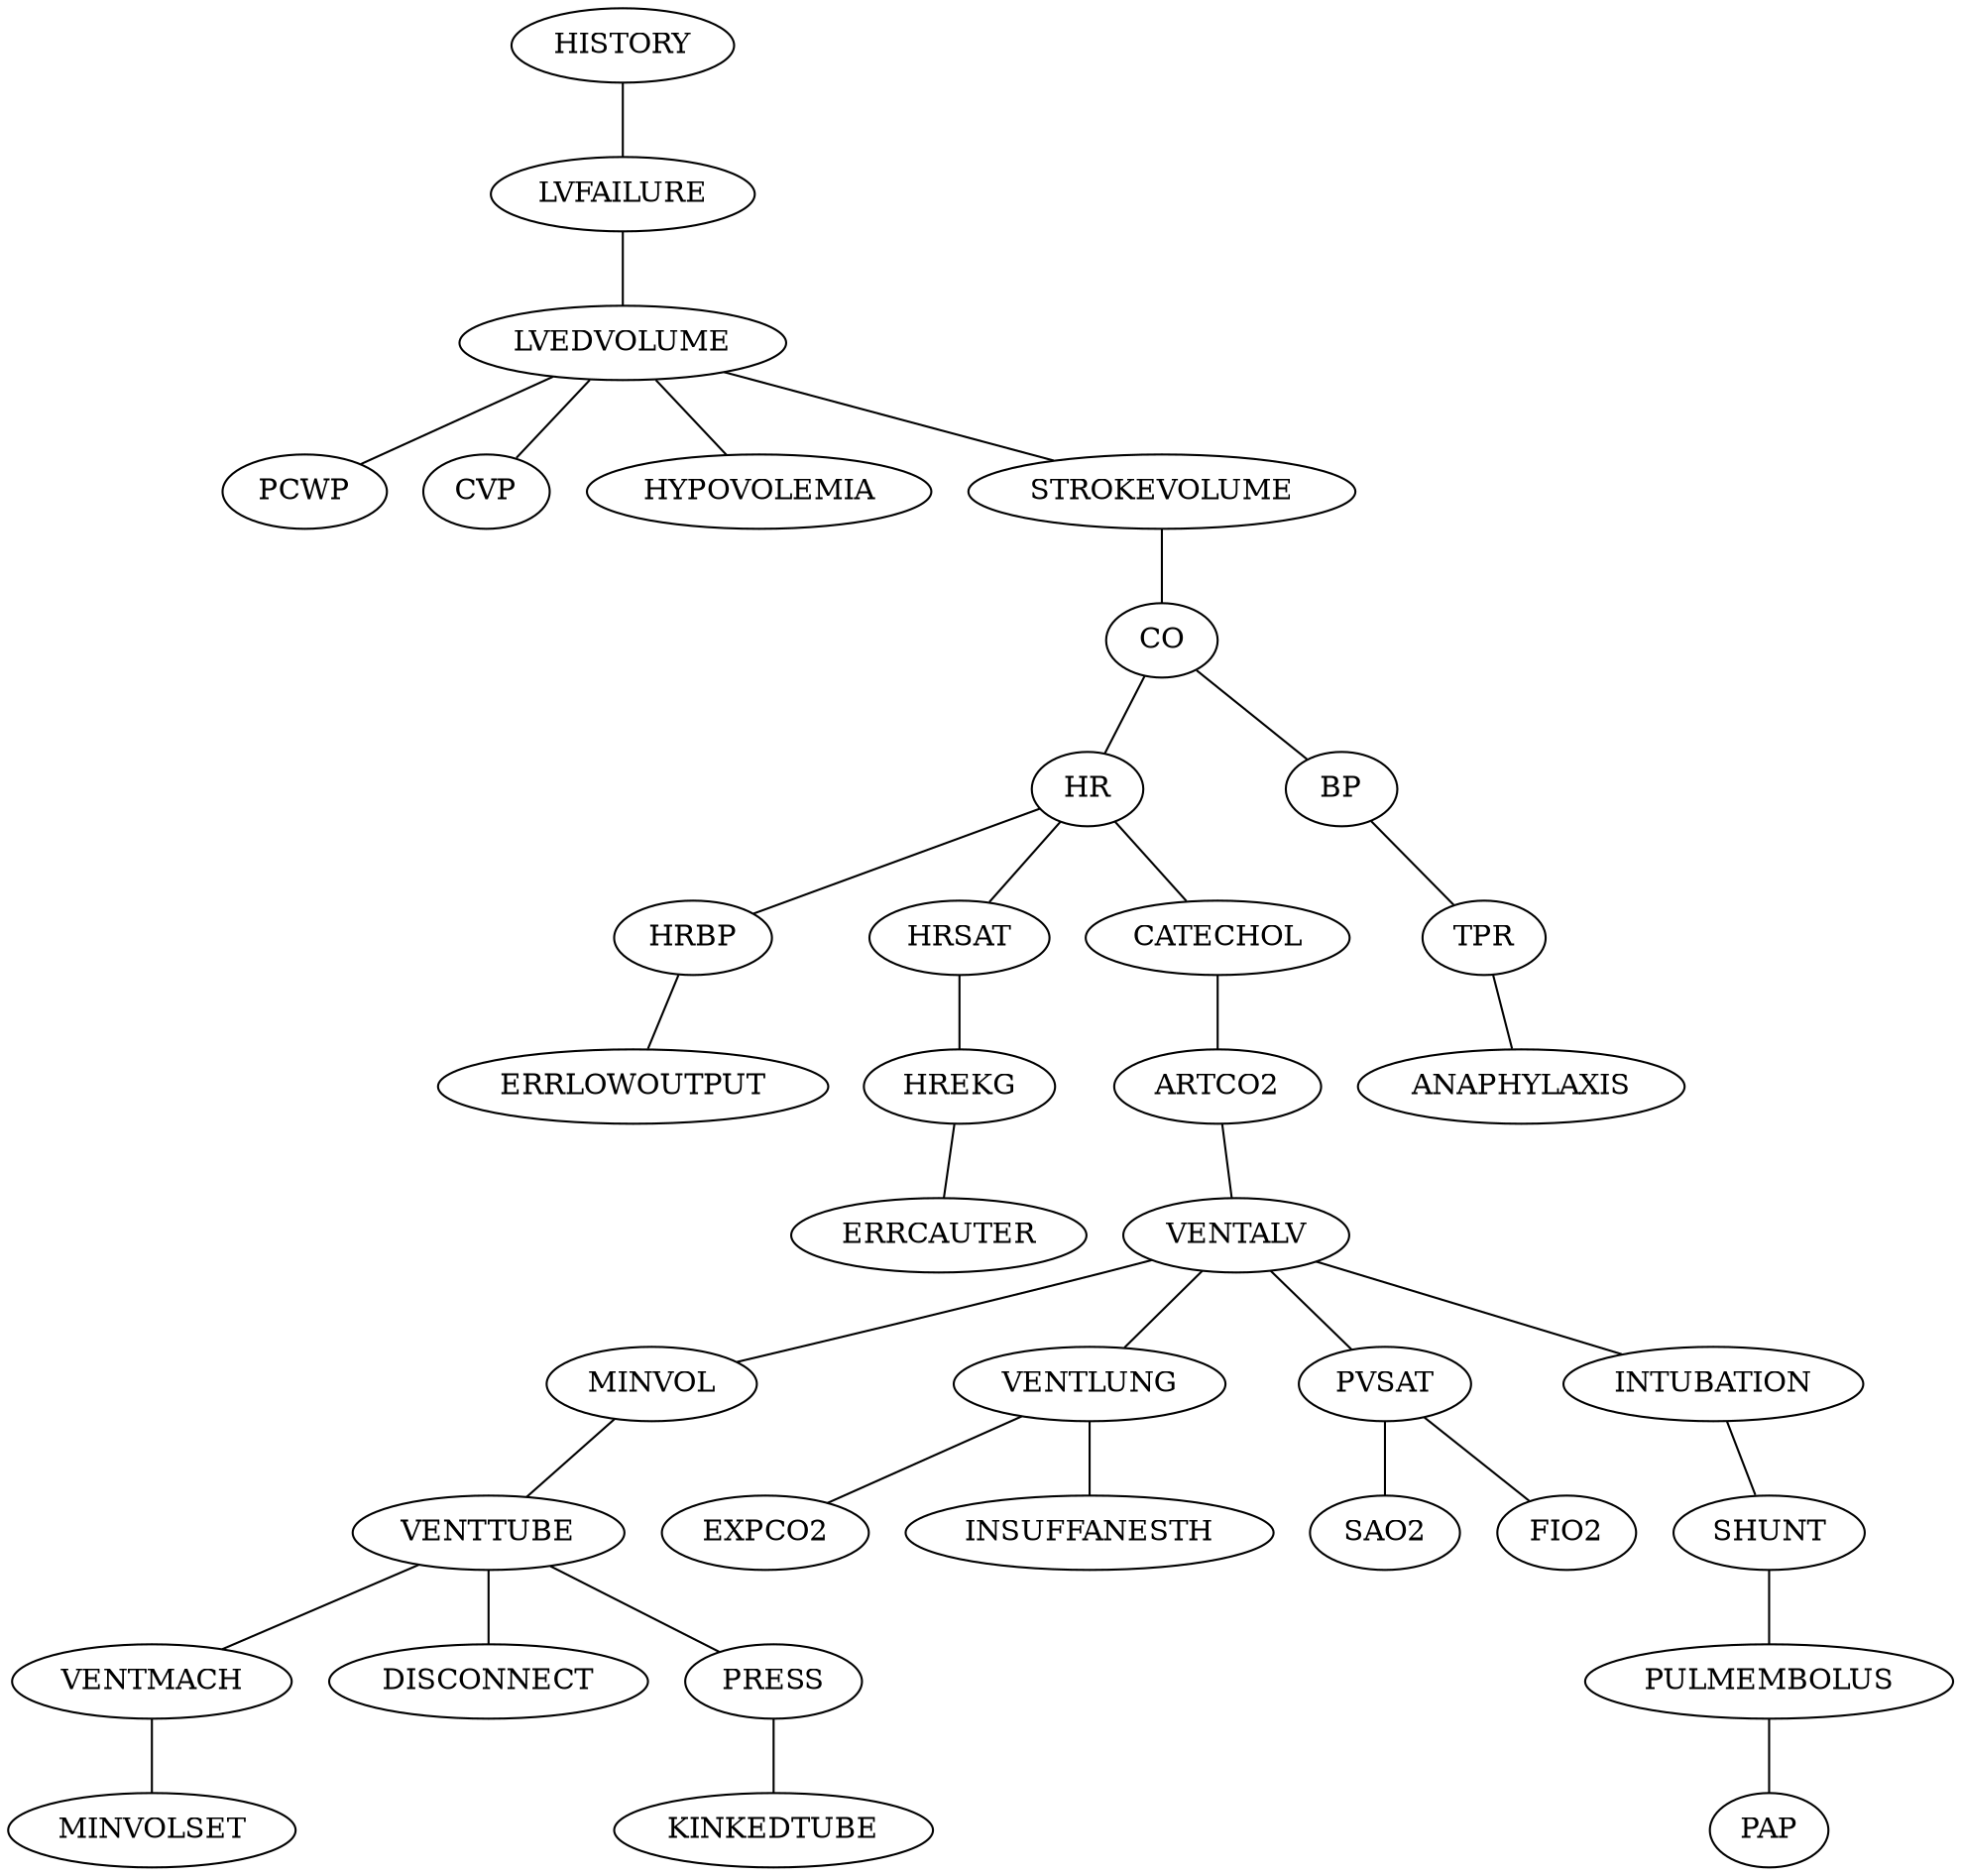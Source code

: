 graph {
	HISTORY -- LVFAILURE
	LVFAILURE -- LVEDVOLUME
	LVEDVOLUME -- PCWP
	LVEDVOLUME -- CVP
	LVEDVOLUME -- HYPOVOLEMIA
	LVEDVOLUME -- STROKEVOLUME
	STROKEVOLUME -- CO
	CO -- HR
	HR -- HRBP
	HR -- HRSAT
	HRSAT -- HREKG
	HREKG -- ERRCAUTER
	HR -- CATECHOL
	HRBP -- ERRLOWOUTPUT
	CO -- BP
	BP -- TPR
	CATECHOL -- ARTCO2
	ARTCO2 -- VENTALV
	VENTALV -- MINVOL
	VENTALV -- VENTLUNG
	VENTALV -- PVSAT
	PVSAT -- SAO2
	MINVOL -- VENTTUBE
	VENTTUBE -- VENTMACH
	VENTMACH -- MINVOLSET
	VENTTUBE -- DISCONNECT
	VENTLUNG -- EXPCO2
	VENTTUBE -- PRESS
	VENTALV -- INTUBATION
	INTUBATION -- SHUNT
	PVSAT -- FIO2
	PRESS -- KINKEDTUBE
	SHUNT -- PULMEMBOLUS
	PULMEMBOLUS -- PAP
	TPR -- ANAPHYLAXIS
	VENTLUNG -- INSUFFANESTH
}
